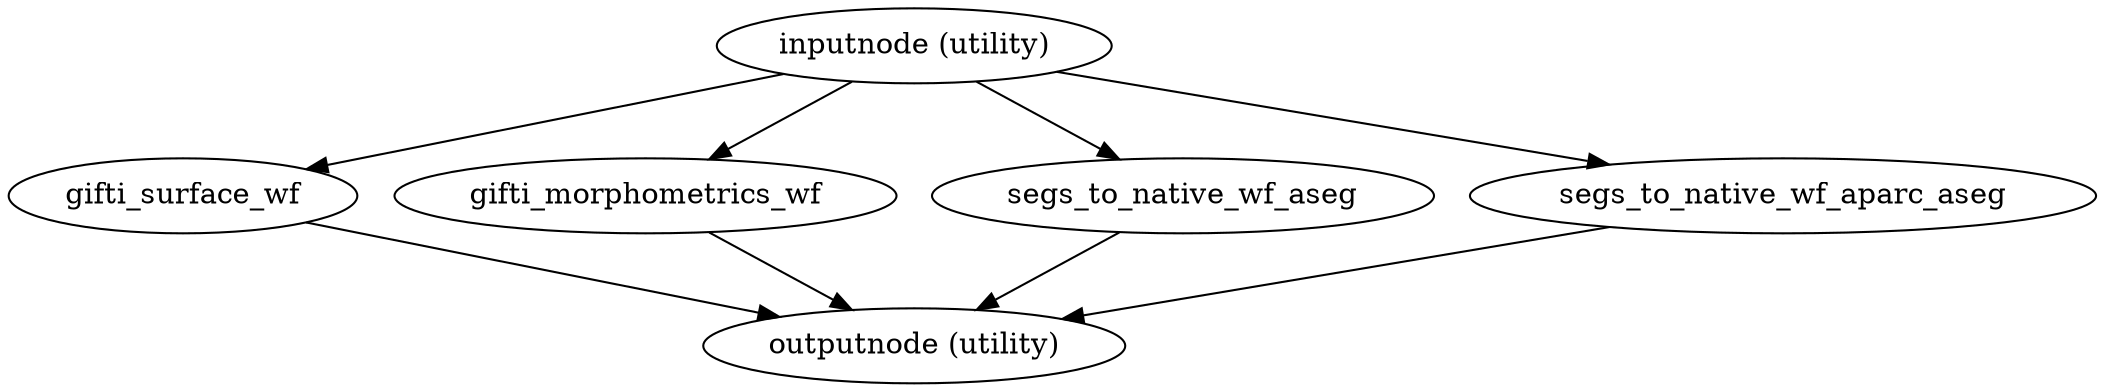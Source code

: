 strict digraph {
"inputnode (utility)";
"gifti_surface_wf";
"gifti_morphometrics_wf";
"segs_to_native_wf_aseg";
"segs_to_native_wf_aparc_aseg";
"outputnode (utility)";
"inputnode (utility)" -> "gifti_surface_wf";
"inputnode (utility)" -> "gifti_morphometrics_wf";
"inputnode (utility)" -> "segs_to_native_wf_aseg";
"inputnode (utility)" -> "segs_to_native_wf_aparc_aseg";
"gifti_surface_wf" -> "outputnode (utility)";
"gifti_morphometrics_wf" -> "outputnode (utility)";
"segs_to_native_wf_aseg" -> "outputnode (utility)";
"segs_to_native_wf_aparc_aseg" -> "outputnode (utility)";
}
